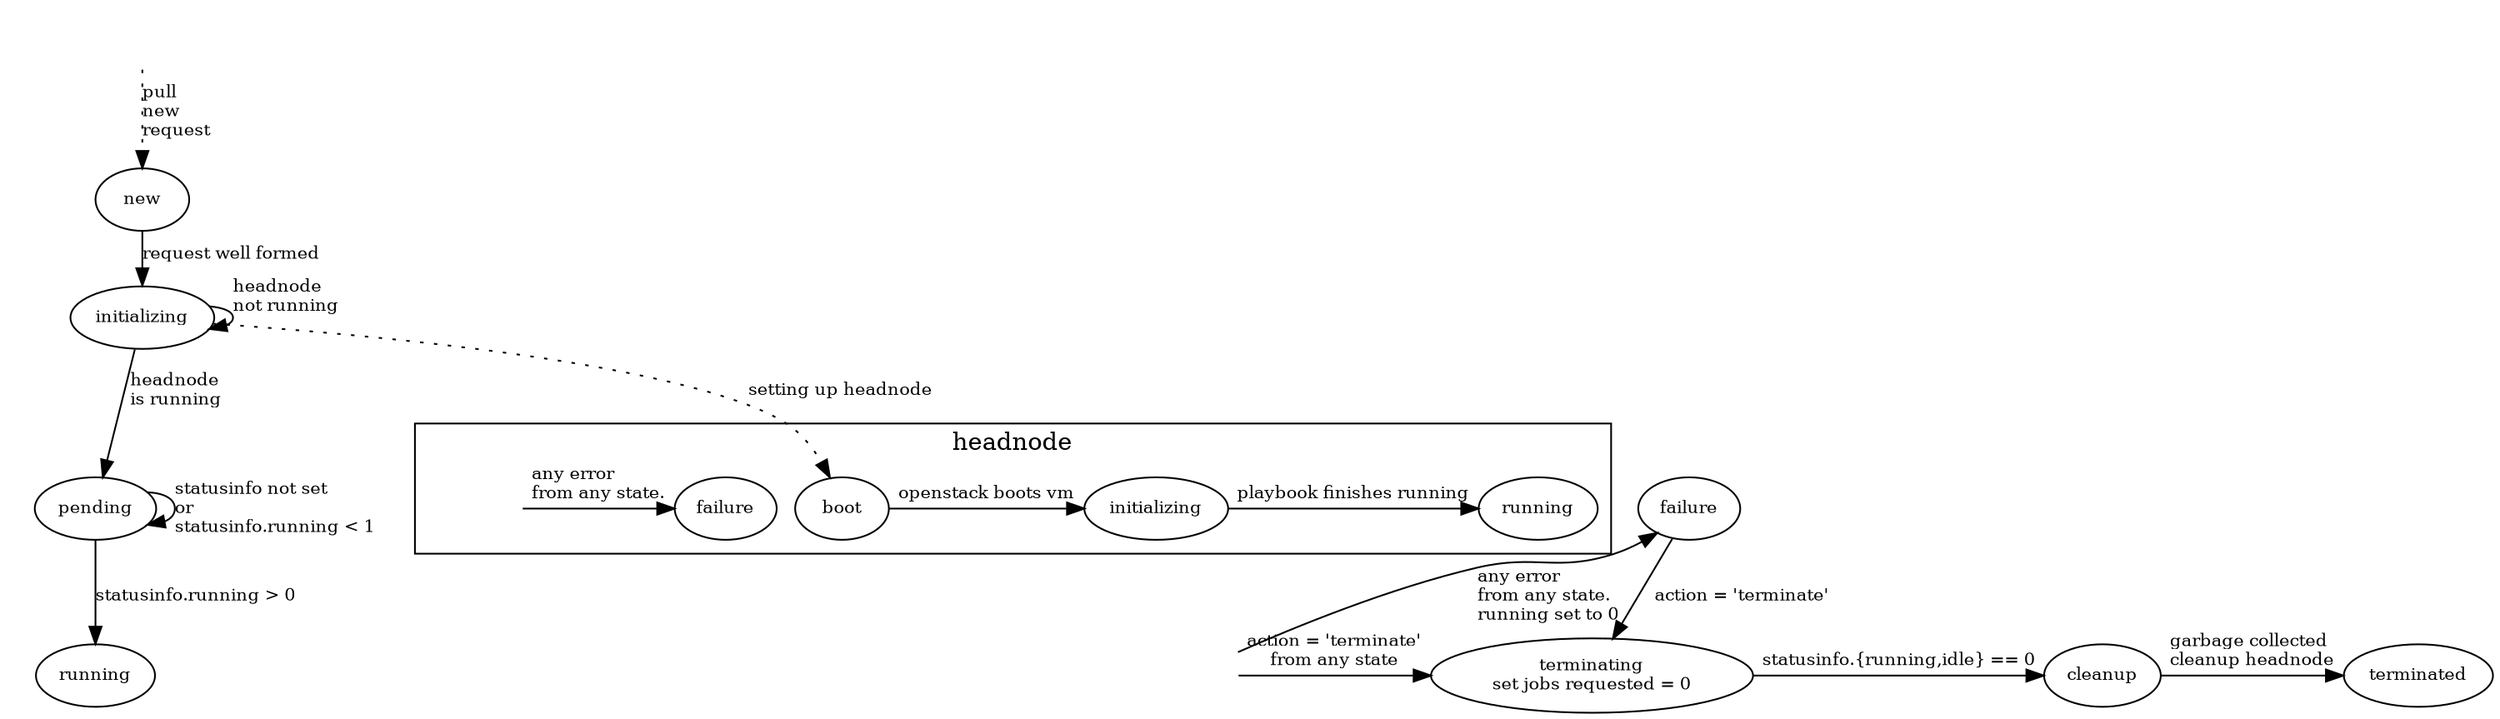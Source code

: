 digraph requests {
    compound = true;
    #concentrate = true;
    ratio = compress;
    size="20";
    #rankdir="LR";

    ranksep = 0.15;
    nodesep = 0.15;

    node [fontsize=10]
    edge [fontsize=10];

    infoservice [shape = none ][ label = "" ];

    subgraph cluster_configstates {
        style = invis;
        new;
        initializing;
        pending;
    }

    subgraph cluster_runningstates {
        style = invis;
        running;
    }

    subgraph cluster_endingstates {
        style = invis;
        terminating [ label = "terminating\nset jobs requested = 0"];
        cleanup;
        terminated;
        failure;

        terminating_all [shape = none][ label = ""]
    }

    subgraph cluster_headnode {
        label = "headnode";
        h_boot [ label = "boot"];
        h_initializing [ label = "initializing"];
        h_running [ label = "running"];
        h_failure [ label = "failure"];

        h_terminating_all [shape = none][ label = ""]

        {rank=same h_boot h_initializing h_running}
        {rank=same h_failure h_terminating_all}
    }

    {rank=same cleanup terminating terminated running terminating_all}

    infoservice -> new [ style = dotted ][ label = "pull\lnew\lrequest\l" ];

    new -> initializing   [ label = "request well formed" ];

    initializing -> initializing   [ label = "headnode\lnot running\l\l\l" ];

    initializing -> pending [ label = "headnode\lis running"];

    pending -> pending [ label = "statusinfo not set\lor\lstatusinfo.running < 1"];

    pending    -> running     [ label = "statusinfo.running > 0" ];

    terminating_all -> terminating [ label = "action = 'terminate'\lfrom any state" ];

    terminating -> cleanup     [ label = "statusinfo.{running,idle} == 0" ];

    cleanup     -> terminated  [ label = "garbage collected\lcleanup headnode" ];


    terminating_all -> failure [ label ="any error\lfrom any state.\lrunning set to 0" ];
    failure -> terminating [ label = "action = 'terminate'" ];

    initializing -> h_boot [ style = dotted ][label = "setting up headnode"]
    h_boot -> h_initializing [ label ="openstack boots vm" ];
    h_initializing -> h_running [ label ="playbook finishes running" ];

    h_terminating_all -> h_failure [ label ="any error\lfrom any state." ];
}
